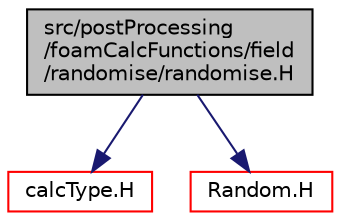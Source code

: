 digraph "src/postProcessing/foamCalcFunctions/field/randomise/randomise.H"
{
  bgcolor="transparent";
  edge [fontname="Helvetica",fontsize="10",labelfontname="Helvetica",labelfontsize="10"];
  node [fontname="Helvetica",fontsize="10",shape=record];
  Node1 [label="src/postProcessing\l/foamCalcFunctions/field\l/randomise/randomise.H",height=0.2,width=0.4,color="black", fillcolor="grey75", style="filled", fontcolor="black"];
  Node1 -> Node2 [color="midnightblue",fontsize="10",style="solid",fontname="Helvetica"];
  Node2 [label="calcType.H",height=0.2,width=0.4,color="red",URL="$a09136.html"];
  Node1 -> Node3 [color="midnightblue",fontsize="10",style="solid",fontname="Helvetica"];
  Node3 [label="Random.H",height=0.2,width=0.4,color="red",URL="$a08919.html"];
}
